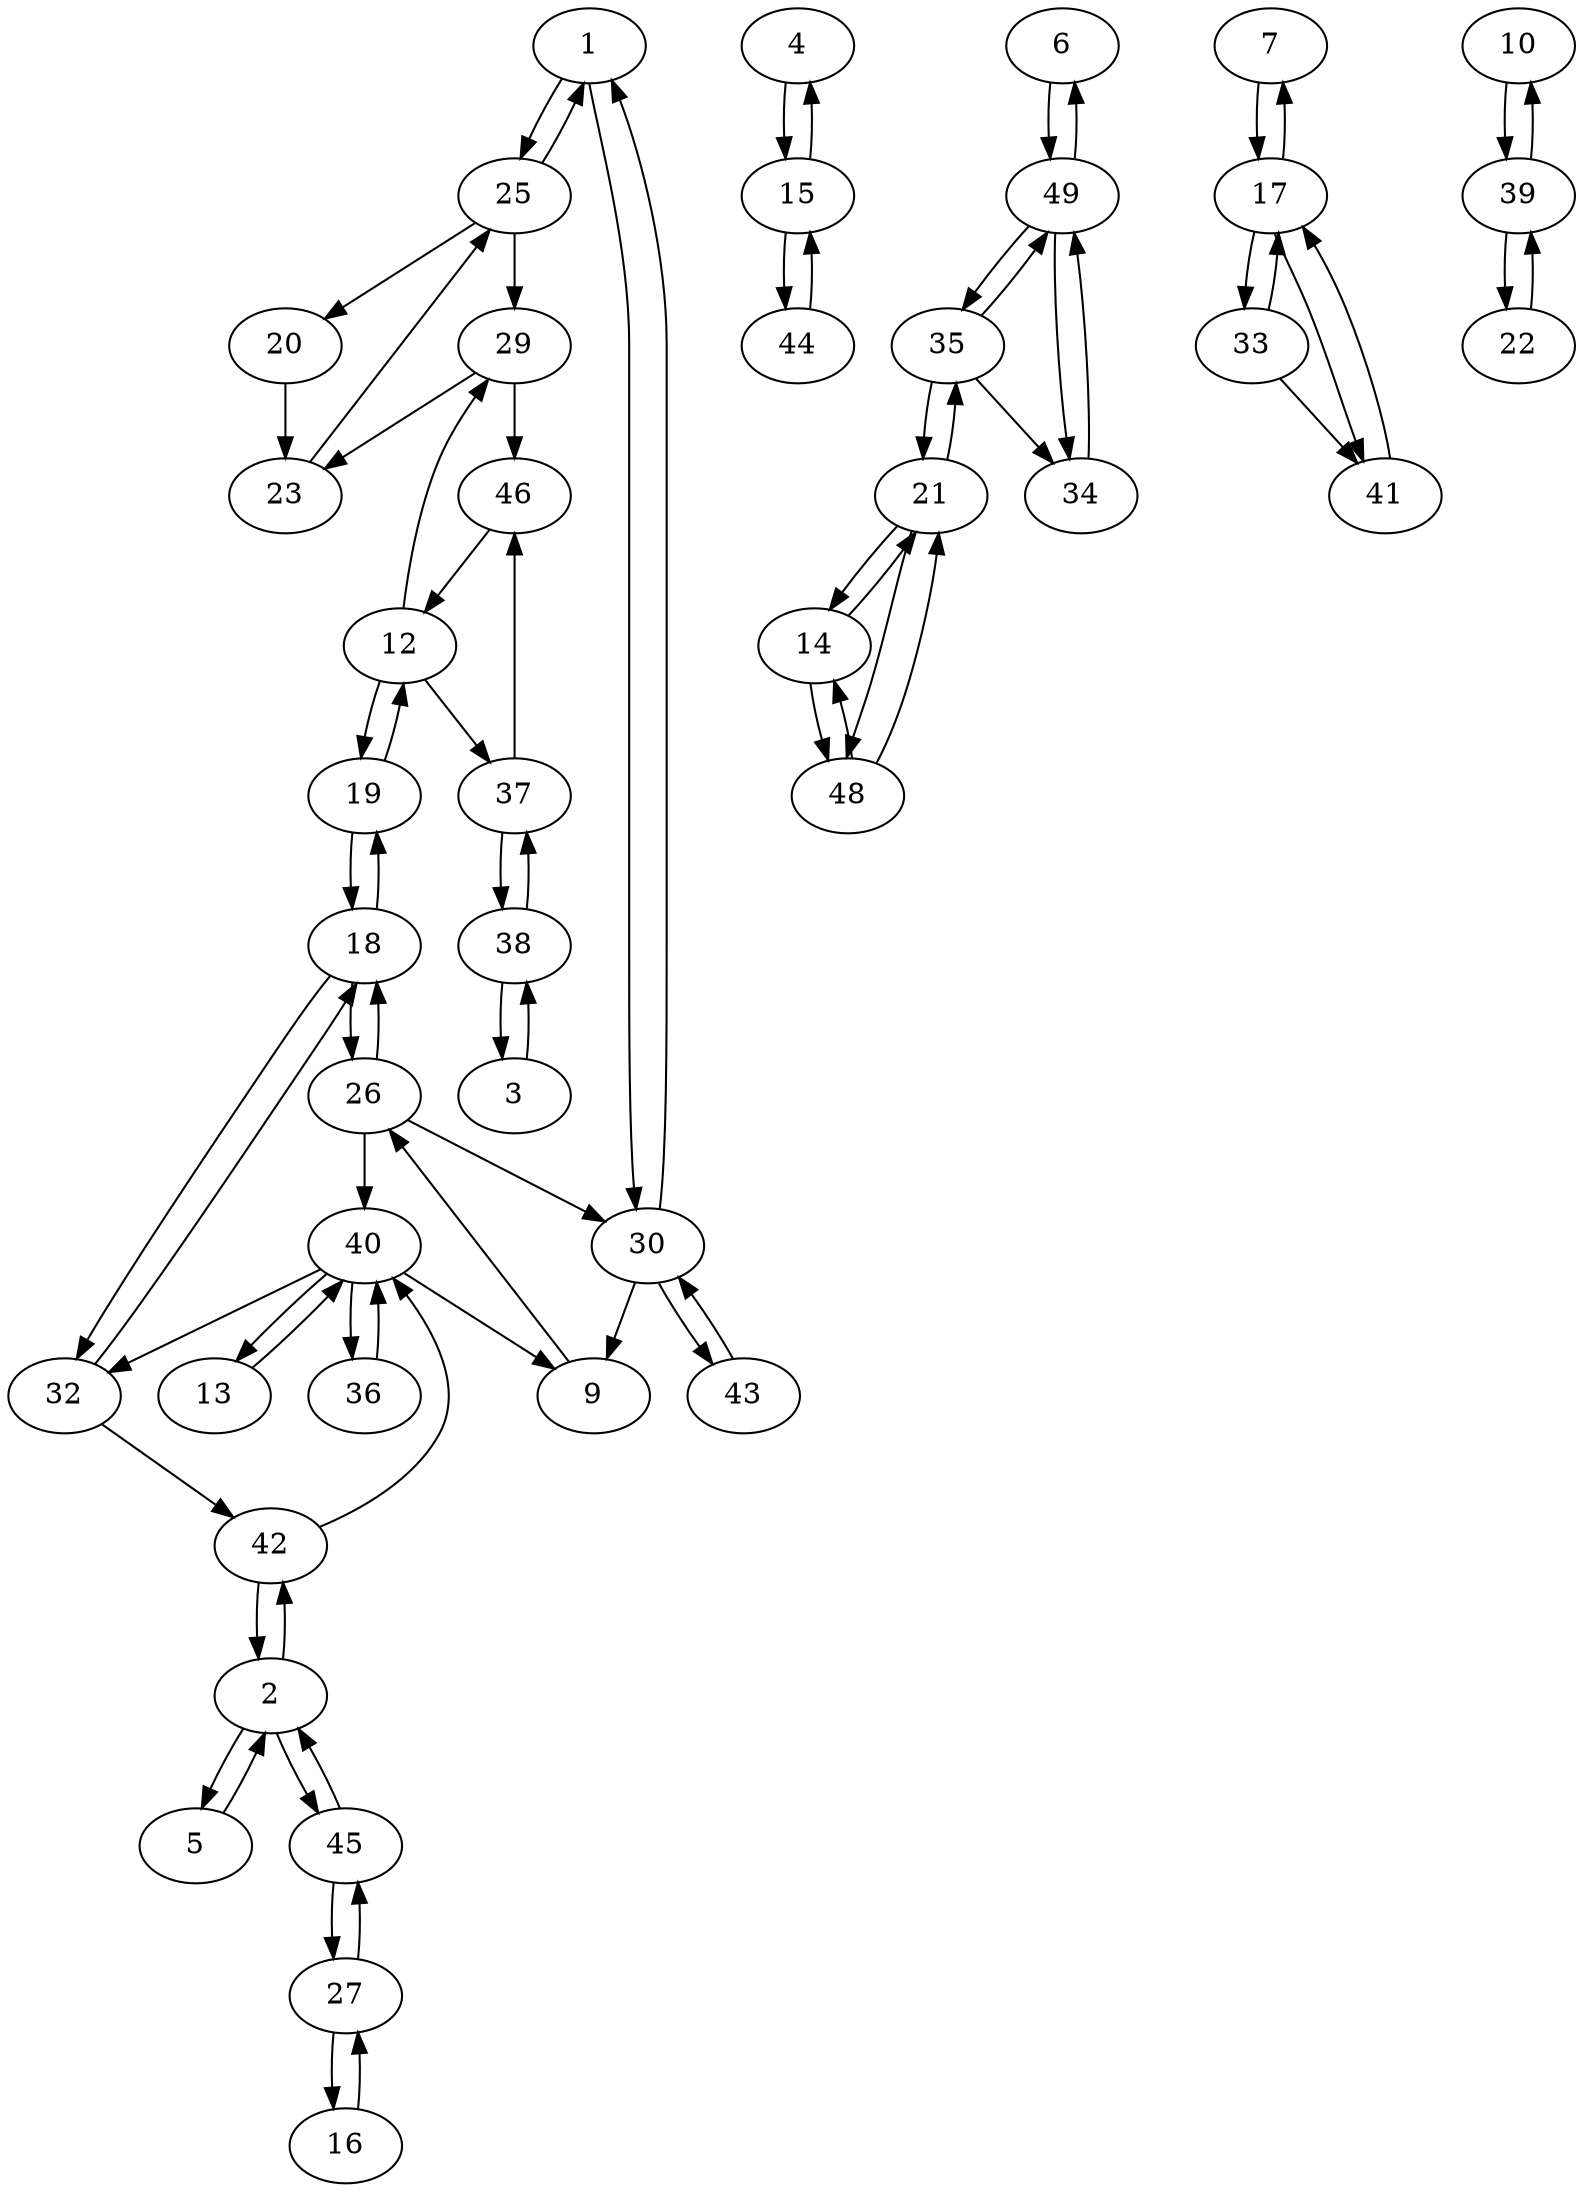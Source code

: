 digraph G {
  1 -> 25;
  1 -> 30;
  2 -> 5;
  2 -> 42;
  2 -> 45;
  3 -> 38;
  4 -> 15;
  5 -> 2;
  6 -> 49;
  7 -> 17;
  9 -> 26;
  10 -> 39;
  12 -> 19;
  12 -> 29;
  12 -> 37;
  13 -> 40;
  14 -> 21;
  14 -> 48;
  15 -> 4;
  15 -> 44;
  16 -> 27;
  17 -> 7;
  17 -> 33;
  17 -> 41;
  18 -> 19;
  18 -> 26;
  18 -> 32;
  19 -> 12;
  19 -> 18;
  20 -> 23;
  21 -> 14;
  21 -> 35;
  21 -> 48;
  22 -> 39;
  23 -> 25;
  25 -> 1;
  25 -> 20;
  25 -> 29;
  26 -> 18;
  26 -> 30;
  26 -> 40;
  27 -> 16;
  27 -> 45;
  29 -> 23;
  29 -> 46;
  30 -> 1;
  30 -> 9;
  30 -> 43;
  32 -> 18;
  32 -> 42;
  33 -> 17;
  33 -> 41;
  34 -> 49;
  35 -> 21;
  35 -> 34;
  35 -> 49;
  36 -> 40;
  37 -> 38;
  37 -> 46;
  38 -> 3;
  38 -> 37;
  39 -> 10;
  39 -> 22;
  40 -> 9;
  40 -> 13;
  40 -> 32;
  40 -> 36;
  41 -> 17;
  42 -> 2;
  42 -> 40;
  43 -> 30;
  44 -> 15;
  45 -> 2;
  45 -> 27;
  46 -> 12;
  48 -> 14;
  48 -> 21;
  49 -> 6;
  49 -> 34;
  49 -> 35;
}